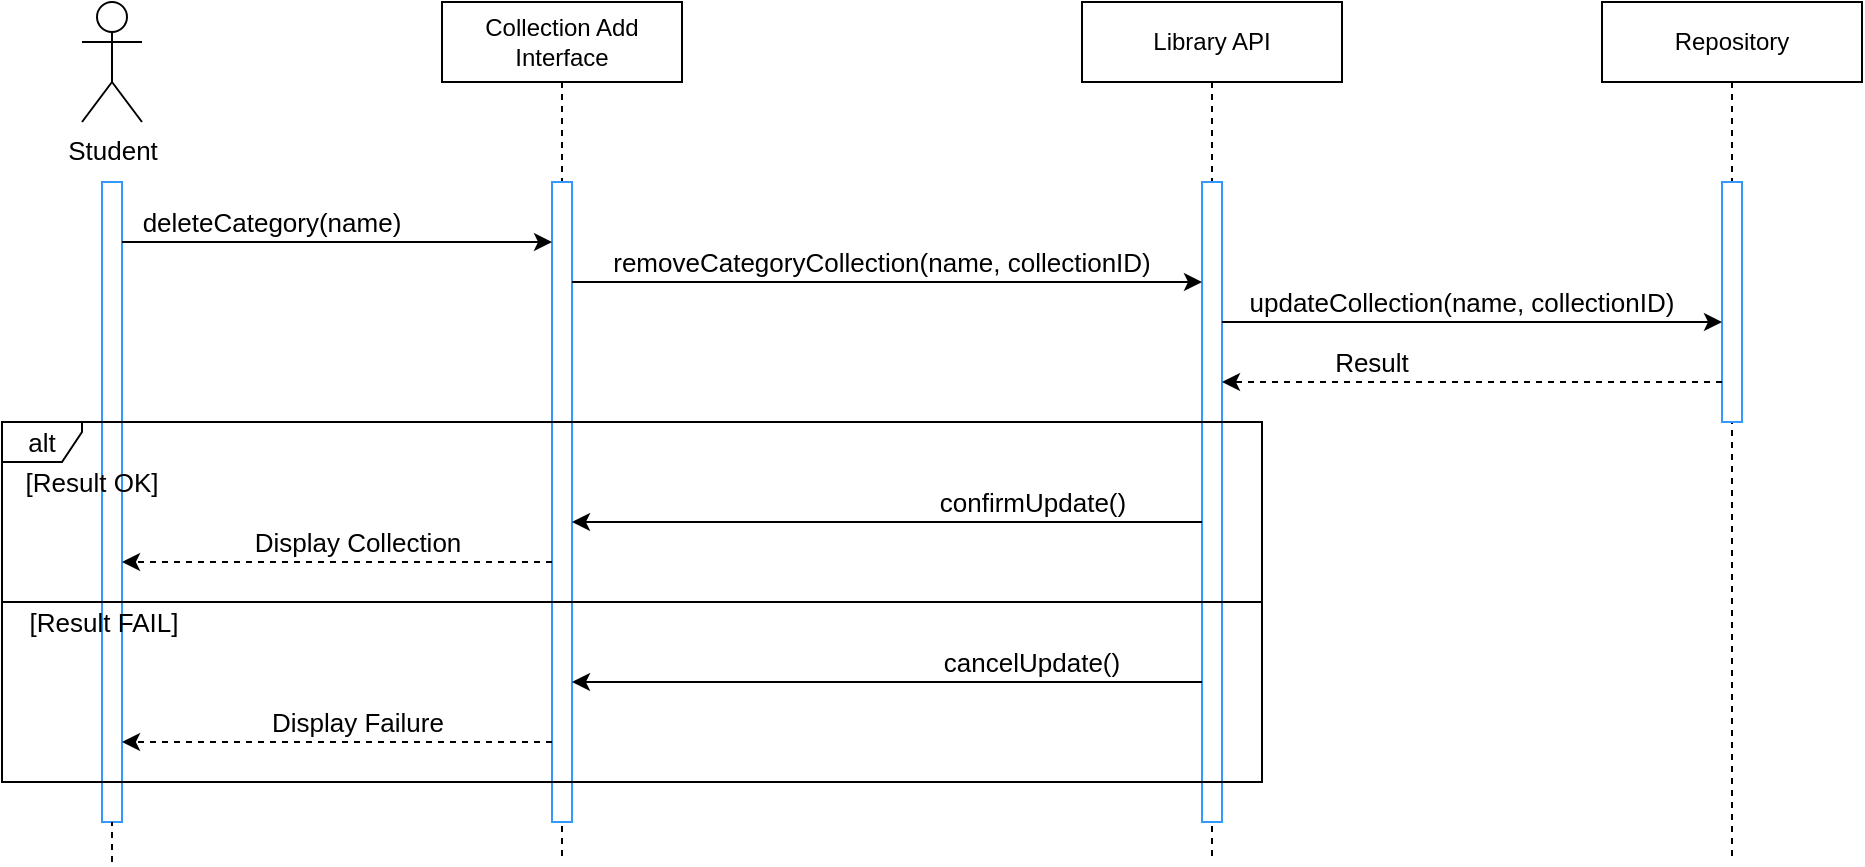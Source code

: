 <mxfile compressed="false" version="21.1.0" type="device">
  <diagram name="Page-1" id="2YBvvXClWsGukQMizWep">
    <mxGraphModel dx="1004" dy="646" grid="1" gridSize="10" guides="1" tooltips="1" connect="1" arrows="1" fold="1" page="1" pageScale="1" pageWidth="2500" pageHeight="2500" math="0" shadow="0">
      <root>
        <mxCell id="0" />
        <mxCell id="1" parent="0" />
        <mxCell id="aM9ryv3xv72pqoxQDRHE-5" value="Repository" style="shape=umlLifeline;perimeter=lifelinePerimeter;whiteSpace=wrap;html=1;container=0;dropTarget=0;collapsible=0;recursiveResize=0;outlineConnect=0;portConstraint=eastwest;newEdgeStyle={&quot;edgeStyle&quot;:&quot;elbowEdgeStyle&quot;,&quot;elbow&quot;:&quot;vertical&quot;,&quot;curved&quot;:0,&quot;rounded&quot;:0};" parent="1" vertex="1">
          <mxGeometry x="810" y="40" width="130" height="430" as="geometry" />
        </mxCell>
        <mxCell id="aM9ryv3xv72pqoxQDRHE-6" value="" style="html=1;points=[];perimeter=orthogonalPerimeter;outlineConnect=0;targetShapes=umlLifeline;portConstraint=eastwest;newEdgeStyle={&quot;edgeStyle&quot;:&quot;elbowEdgeStyle&quot;,&quot;elbow&quot;:&quot;vertical&quot;,&quot;curved&quot;:0,&quot;rounded&quot;:0};strokeColor=#3399FF;" parent="aM9ryv3xv72pqoxQDRHE-5" vertex="1">
          <mxGeometry x="60" y="90" width="10" height="120" as="geometry" />
        </mxCell>
        <mxCell id="fCjNDRdymDhb6TnAWpX7-8" value="Student" style="shape=umlActor;verticalLabelPosition=bottom;verticalAlign=top;html=1;outlineConnect=0;strokeColor=#000000;fontSize=13;" parent="1" vertex="1">
          <mxGeometry x="50" y="40" width="30" height="60" as="geometry" />
        </mxCell>
        <mxCell id="fCjNDRdymDhb6TnAWpX7-12" value="" style="html=1;points=[];perimeter=orthogonalPerimeter;outlineConnect=0;targetShapes=umlLifeline;portConstraint=eastwest;newEdgeStyle={&quot;edgeStyle&quot;:&quot;elbowEdgeStyle&quot;,&quot;elbow&quot;:&quot;vertical&quot;,&quot;curved&quot;:0,&quot;rounded&quot;:0};strokeColor=#3399FF;" parent="1" vertex="1">
          <mxGeometry x="60" y="130" width="10" height="320" as="geometry" />
        </mxCell>
        <mxCell id="fCjNDRdymDhb6TnAWpX7-27" value="Collection Add Interface" style="shape=umlLifeline;perimeter=lifelinePerimeter;whiteSpace=wrap;html=1;container=0;dropTarget=0;collapsible=0;recursiveResize=0;outlineConnect=0;portConstraint=eastwest;newEdgeStyle={&quot;edgeStyle&quot;:&quot;elbowEdgeStyle&quot;,&quot;elbow&quot;:&quot;vertical&quot;,&quot;curved&quot;:0,&quot;rounded&quot;:0};" parent="1" vertex="1">
          <mxGeometry x="230" y="40" width="120" height="430" as="geometry" />
        </mxCell>
        <mxCell id="fCjNDRdymDhb6TnAWpX7-28" value="" style="html=1;points=[];perimeter=orthogonalPerimeter;outlineConnect=0;targetShapes=umlLifeline;portConstraint=eastwest;newEdgeStyle={&quot;edgeStyle&quot;:&quot;elbowEdgeStyle&quot;,&quot;elbow&quot;:&quot;vertical&quot;,&quot;curved&quot;:0,&quot;rounded&quot;:0};strokeColor=#3399FF;" parent="fCjNDRdymDhb6TnAWpX7-27" vertex="1">
          <mxGeometry x="55" y="90" width="10" height="320" as="geometry" />
        </mxCell>
        <mxCell id="fCjNDRdymDhb6TnAWpX7-33" value="" style="endArrow=none;dashed=1;html=1;rounded=0;fontSize=13;" parent="1" target="fCjNDRdymDhb6TnAWpX7-12" edge="1">
          <mxGeometry width="50" height="50" relative="1" as="geometry">
            <mxPoint x="65" y="470" as="sourcePoint" />
            <mxPoint x="65" y="660" as="targetPoint" />
            <Array as="points" />
          </mxGeometry>
        </mxCell>
        <mxCell id="8WBUeJ8e2ZMxS5DKSKpC-83" value="Library API" style="shape=umlLifeline;perimeter=lifelinePerimeter;whiteSpace=wrap;html=1;container=0;dropTarget=0;collapsible=0;recursiveResize=0;outlineConnect=0;portConstraint=eastwest;newEdgeStyle={&quot;edgeStyle&quot;:&quot;elbowEdgeStyle&quot;,&quot;elbow&quot;:&quot;vertical&quot;,&quot;curved&quot;:0,&quot;rounded&quot;:0};" parent="1" vertex="1">
          <mxGeometry x="550" y="40" width="130" height="430" as="geometry" />
        </mxCell>
        <mxCell id="8WBUeJ8e2ZMxS5DKSKpC-84" value="" style="html=1;points=[];perimeter=orthogonalPerimeter;outlineConnect=0;targetShapes=umlLifeline;portConstraint=eastwest;newEdgeStyle={&quot;edgeStyle&quot;:&quot;elbowEdgeStyle&quot;,&quot;elbow&quot;:&quot;vertical&quot;,&quot;curved&quot;:0,&quot;rounded&quot;:0};strokeColor=#3399FF;" parent="8WBUeJ8e2ZMxS5DKSKpC-83" vertex="1">
          <mxGeometry x="60" y="90" width="10" height="320" as="geometry" />
        </mxCell>
        <mxCell id="UOv02gEyeNIiNMxLk5ma-9" value="" style="endArrow=classic;html=1;rounded=0;" parent="1" edge="1" target="fCjNDRdymDhb6TnAWpX7-28" source="fCjNDRdymDhb6TnAWpX7-12">
          <mxGeometry width="50" height="50" relative="1" as="geometry">
            <mxPoint x="70" y="270" as="sourcePoint" />
            <mxPoint x="285" y="270" as="targetPoint" />
            <Array as="points">
              <mxPoint x="130" y="160" />
            </Array>
          </mxGeometry>
        </mxCell>
        <mxCell id="UOv02gEyeNIiNMxLk5ma-11" value="deleteCategory(name)" style="text;html=1;strokeColor=none;fillColor=none;align=center;verticalAlign=middle;whiteSpace=wrap;rounded=0;fontSize=13;" parent="1" vertex="1">
          <mxGeometry x="70" y="140" width="150" height="20" as="geometry" />
        </mxCell>
        <mxCell id="UOv02gEyeNIiNMxLk5ma-12" value="" style="endArrow=classic;html=1;rounded=0;" parent="1" edge="1" target="8WBUeJ8e2ZMxS5DKSKpC-84" source="fCjNDRdymDhb6TnAWpX7-28">
          <mxGeometry width="50" height="50" relative="1" as="geometry">
            <mxPoint x="295" y="290" as="sourcePoint" />
            <mxPoint x="460" y="290" as="targetPoint" />
            <Array as="points">
              <mxPoint x="320" y="180" />
              <mxPoint x="350" y="180" />
              <mxPoint x="380" y="180" />
              <mxPoint x="460" y="180" />
              <mxPoint x="530" y="180" />
            </Array>
          </mxGeometry>
        </mxCell>
        <mxCell id="UOv02gEyeNIiNMxLk5ma-13" value="removeCategoryCollection(name, collectionID)" style="text;html=1;strokeColor=none;fillColor=none;align=center;verticalAlign=middle;whiteSpace=wrap;rounded=0;fontSize=13;" parent="1" vertex="1">
          <mxGeometry x="300" y="160" width="300" height="20" as="geometry" />
        </mxCell>
        <mxCell id="UOv02gEyeNIiNMxLk5ma-14" value="" style="endArrow=classic;html=1;rounded=0;" parent="1" target="aM9ryv3xv72pqoxQDRHE-6" edge="1" source="8WBUeJ8e2ZMxS5DKSKpC-84">
          <mxGeometry width="50" height="50" relative="1" as="geometry">
            <mxPoint x="470" y="310" as="sourcePoint" />
            <mxPoint x="560" y="320" as="targetPoint" />
            <Array as="points">
              <mxPoint x="640" y="200" />
              <mxPoint x="730" y="200" />
              <mxPoint x="810" y="200" />
            </Array>
          </mxGeometry>
        </mxCell>
        <mxCell id="UOv02gEyeNIiNMxLk5ma-15" value="updateCollection(name, collectionID)" style="text;html=1;strokeColor=none;fillColor=none;align=center;verticalAlign=middle;whiteSpace=wrap;rounded=0;fontSize=13;" parent="1" vertex="1">
          <mxGeometry x="620" y="180" width="240" height="20" as="geometry" />
        </mxCell>
        <mxCell id="UOv02gEyeNIiNMxLk5ma-21" value="" style="endArrow=classic;html=1;rounded=0;dashed=1;" parent="1" source="aM9ryv3xv72pqoxQDRHE-6" edge="1" target="8WBUeJ8e2ZMxS5DKSKpC-84">
          <mxGeometry width="50" height="50" relative="1" as="geometry">
            <mxPoint x="680" y="340" as="sourcePoint" />
            <mxPoint x="470" y="340" as="targetPoint" />
            <Array as="points">
              <mxPoint x="640" y="230" />
            </Array>
          </mxGeometry>
        </mxCell>
        <mxCell id="UOv02gEyeNIiNMxLk5ma-22" value="Result" style="text;html=1;strokeColor=none;fillColor=none;align=center;verticalAlign=middle;whiteSpace=wrap;rounded=0;fontSize=13;" parent="1" vertex="1">
          <mxGeometry x="660" y="210" width="70" height="20" as="geometry" />
        </mxCell>
        <mxCell id="tPXLSFXYp5JXvSkgjBu1-5" value="alt" style="shape=umlFrame;whiteSpace=wrap;html=1;pointerEvents=0;strokeColor=#000000;fontSize=13;width=40;height=20;" vertex="1" parent="1">
          <mxGeometry x="10" y="250" width="630" height="90" as="geometry" />
        </mxCell>
        <mxCell id="tPXLSFXYp5JXvSkgjBu1-6" value="confirmUpdate()" style="text;html=1;strokeColor=none;fillColor=none;align=center;verticalAlign=middle;whiteSpace=wrap;rounded=0;fontSize=13;" vertex="1" parent="1">
          <mxGeometry x="457.5" y="280" width="135" height="20" as="geometry" />
        </mxCell>
        <mxCell id="tPXLSFXYp5JXvSkgjBu1-7" value="" style="endArrow=classic;html=1;rounded=0;fontSize=13;" edge="1" parent="1">
          <mxGeometry width="50" height="50" relative="1" as="geometry">
            <mxPoint x="610" y="300" as="sourcePoint" />
            <mxPoint x="295" y="300" as="targetPoint" />
            <Array as="points">
              <mxPoint x="460" y="300" />
            </Array>
          </mxGeometry>
        </mxCell>
        <mxCell id="tPXLSFXYp5JXvSkgjBu1-8" value="" style="endArrow=classic;html=1;rounded=0;fontSize=13;dashed=1;" edge="1" parent="1">
          <mxGeometry width="50" height="50" relative="1" as="geometry">
            <mxPoint x="285" y="320" as="sourcePoint" />
            <mxPoint x="70" y="320" as="targetPoint" />
            <Array as="points">
              <mxPoint x="231" y="320" />
              <mxPoint x="150" y="320" />
            </Array>
          </mxGeometry>
        </mxCell>
        <mxCell id="tPXLSFXYp5JXvSkgjBu1-9" value="Display Collection" style="text;html=1;strokeColor=none;fillColor=none;align=center;verticalAlign=middle;whiteSpace=wrap;rounded=0;fontSize=13;" vertex="1" parent="1">
          <mxGeometry x="135" y="300" width="106.25" height="20" as="geometry" />
        </mxCell>
        <mxCell id="tPXLSFXYp5JXvSkgjBu1-10" value="[Result OK]" style="text;html=1;strokeColor=none;fillColor=none;align=center;verticalAlign=middle;whiteSpace=wrap;rounded=0;fontSize=13;" vertex="1" parent="1">
          <mxGeometry x="15.0" y="270" width="80" height="20" as="geometry" />
        </mxCell>
        <mxCell id="tPXLSFXYp5JXvSkgjBu1-11" value="cancelUpdate()" style="text;html=1;strokeColor=none;fillColor=none;align=center;verticalAlign=middle;whiteSpace=wrap;rounded=0;fontSize=13;" vertex="1" parent="1">
          <mxGeometry x="470" y="360" width="110" height="20" as="geometry" />
        </mxCell>
        <mxCell id="tPXLSFXYp5JXvSkgjBu1-12" value="" style="endArrow=classic;html=1;rounded=0;fontSize=13;" edge="1" parent="1">
          <mxGeometry width="50" height="50" relative="1" as="geometry">
            <mxPoint x="610" y="380" as="sourcePoint" />
            <mxPoint x="295" y="380" as="targetPoint" />
            <Array as="points">
              <mxPoint x="500" y="380" />
              <mxPoint x="420" y="380" />
            </Array>
          </mxGeometry>
        </mxCell>
        <mxCell id="tPXLSFXYp5JXvSkgjBu1-13" value="" style="endArrow=classic;html=1;rounded=0;fontSize=13;dashed=1;" edge="1" parent="1">
          <mxGeometry width="50" height="50" relative="1" as="geometry">
            <mxPoint x="285" y="410" as="sourcePoint" />
            <mxPoint x="70" y="410" as="targetPoint" />
            <Array as="points">
              <mxPoint x="239" y="410" />
              <mxPoint x="149" y="410" />
            </Array>
          </mxGeometry>
        </mxCell>
        <mxCell id="tPXLSFXYp5JXvSkgjBu1-14" value="Display Failure" style="text;html=1;strokeColor=none;fillColor=none;align=center;verticalAlign=middle;whiteSpace=wrap;rounded=0;fontSize=13;" vertex="1" parent="1">
          <mxGeometry x="110.32" y="390" width="155.62" height="20" as="geometry" />
        </mxCell>
        <mxCell id="tPXLSFXYp5JXvSkgjBu1-15" value="[Result FAIL]" style="text;html=1;strokeColor=none;fillColor=none;align=center;verticalAlign=middle;whiteSpace=wrap;rounded=0;fontSize=13;" vertex="1" parent="1">
          <mxGeometry x="15.0" y="340" width="92.19" height="20" as="geometry" />
        </mxCell>
        <mxCell id="tPXLSFXYp5JXvSkgjBu1-16" value="" style="rounded=0;whiteSpace=wrap;html=1;fillColor=none;" vertex="1" parent="1">
          <mxGeometry x="10" y="340" width="630" height="90" as="geometry" />
        </mxCell>
      </root>
    </mxGraphModel>
  </diagram>
</mxfile>
